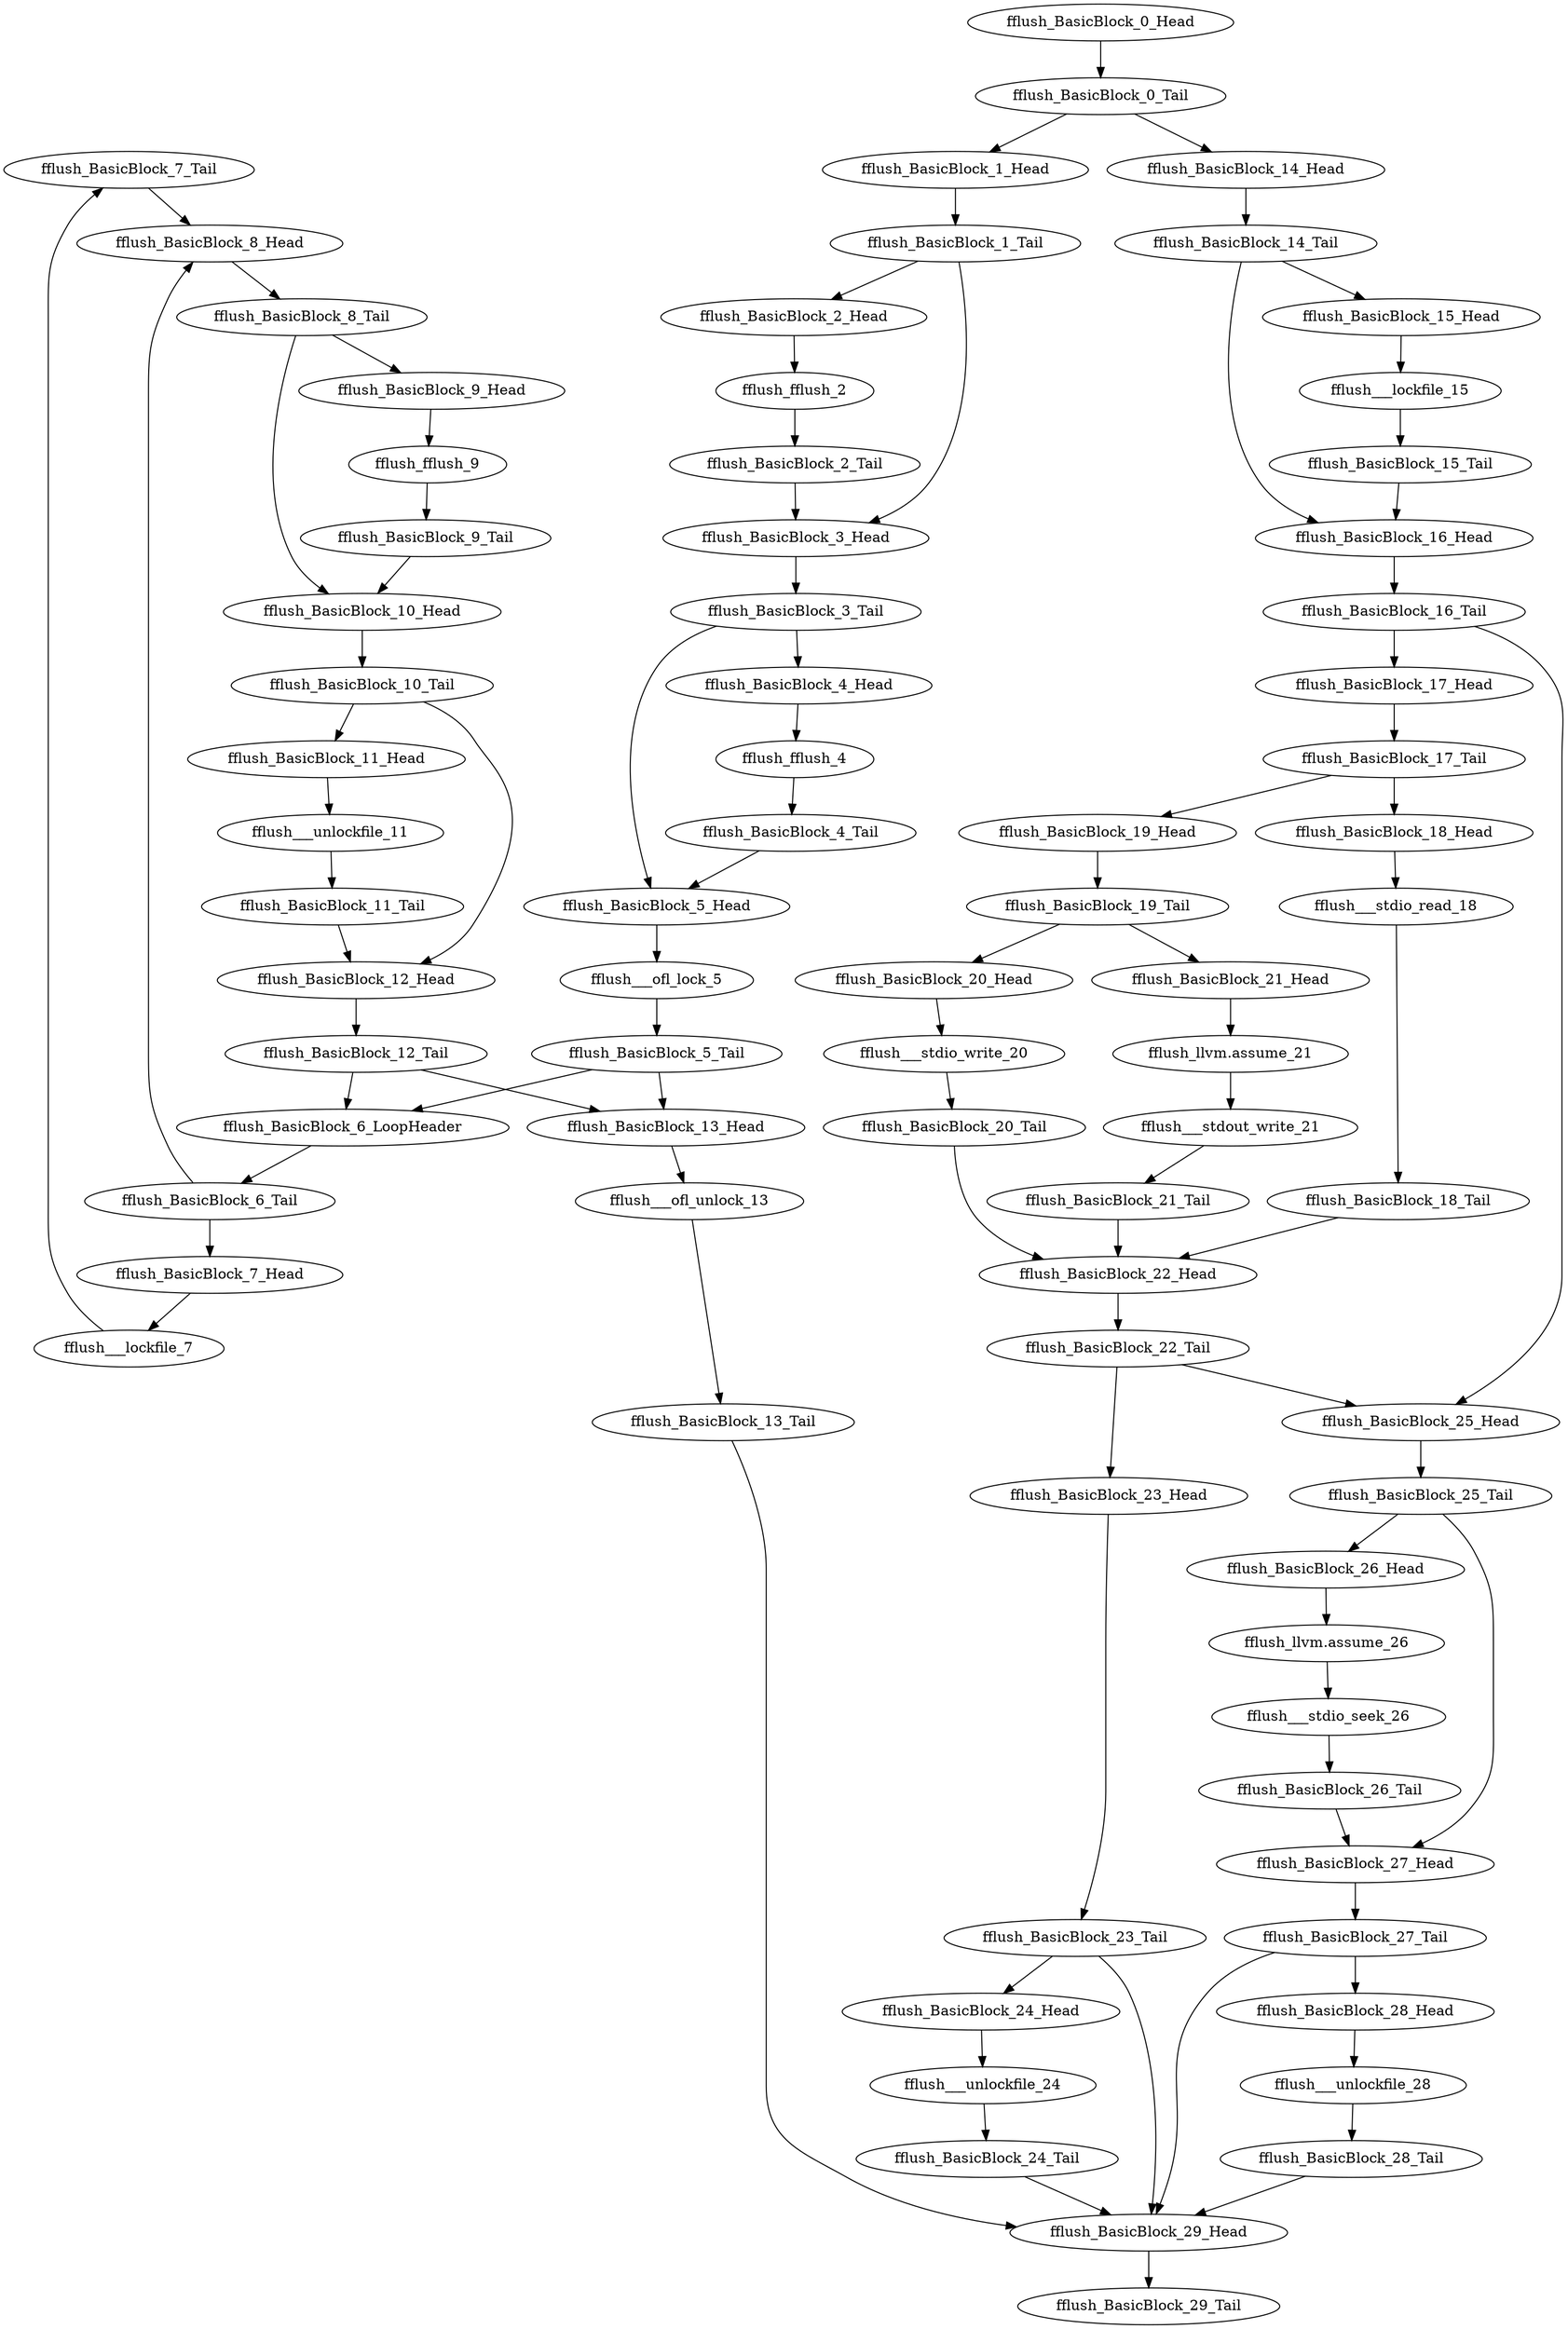 digraph G {
    "fflush_BasicBlock_7_Tail" -> "fflush_BasicBlock_8_Head"
    "fflush___unlockfile_28" -> "fflush_BasicBlock_28_Tail"
    "fflush_BasicBlock_28_Tail" -> "fflush_BasicBlock_29_Head"
    "fflush_BasicBlock_19_Tail" -> "fflush_BasicBlock_20_Head"
    "fflush_BasicBlock_19_Tail" -> "fflush_BasicBlock_21_Head"
    "fflush_BasicBlock_20_Head" -> "fflush___stdio_write_20"
    "fflush___unlockfile_11" -> "fflush_BasicBlock_11_Tail"
    "fflush_BasicBlock_2_Head" -> "fflush_fflush_2"
    "fflush_BasicBlock_4_Head" -> "fflush_fflush_4"
    "fflush_BasicBlock_13_Head" -> "fflush___ofl_unlock_13"
    "fflush_BasicBlock_9_Head" -> "fflush_fflush_9"
    "fflush___lockfile_7" -> "fflush_BasicBlock_7_Tail"
    "fflush_BasicBlock_0_Tail" -> "fflush_BasicBlock_1_Head"
    "fflush_BasicBlock_0_Tail" -> "fflush_BasicBlock_14_Head"
    "fflush_BasicBlock_4_Tail" -> "fflush_BasicBlock_5_Head"
    "fflush_BasicBlock_8_Tail" -> "fflush_BasicBlock_9_Head"
    "fflush_BasicBlock_8_Tail" -> "fflush_BasicBlock_10_Head"
    "fflush_fflush_2" -> "fflush_BasicBlock_2_Tail"
    "fflush_BasicBlock_2_Tail" -> "fflush_BasicBlock_3_Head"
    "fflush_BasicBlock_6_LoopHeader" -> "fflush_BasicBlock_6_Tail"
    "fflush_BasicBlock_12_Tail" -> "fflush_BasicBlock_13_Head"
    "fflush_BasicBlock_12_Tail" -> "fflush_BasicBlock_6_LoopHeader"
    "fflush_BasicBlock_5_Head" -> "fflush___ofl_lock_5"
    "fflush___stdio_write_20" -> "fflush_BasicBlock_20_Tail"
    "fflush_BasicBlock_26_Head" -> "fflush_llvm.assume_26"
    "fflush_llvm.assume_26" -> "fflush___stdio_seek_26"
    "fflush_BasicBlock_17_Tail" -> "fflush_BasicBlock_19_Head"
    "fflush_BasicBlock_17_Tail" -> "fflush_BasicBlock_18_Head"
    "fflush_fflush_4" -> "fflush_BasicBlock_4_Tail"
    "fflush_BasicBlock_20_Tail" -> "fflush_BasicBlock_22_Head"
    "fflush_BasicBlock_21_Head" -> "fflush_llvm.assume_21"
    "fflush_BasicBlock_11_Tail" -> "fflush_BasicBlock_12_Head"
    "fflush_fflush_9" -> "fflush_BasicBlock_9_Tail"
    "fflush_BasicBlock_9_Tail" -> "fflush_BasicBlock_10_Head"
    "fflush_BasicBlock_0_Head" -> "fflush_BasicBlock_0_Tail"
    "fflush_BasicBlock_14_Tail" -> "fflush_BasicBlock_16_Head"
    "fflush_BasicBlock_14_Tail" -> "fflush_BasicBlock_15_Head"
    "fflush_BasicBlock_1_Head" -> "fflush_BasicBlock_1_Tail"
    "fflush_BasicBlock_3_Head" -> "fflush_BasicBlock_3_Tail"
    "fflush_BasicBlock_7_Head" -> "fflush___lockfile_7"
    "fflush_BasicBlock_10_Head" -> "fflush_BasicBlock_10_Tail"
    "fflush_BasicBlock_14_Head" -> "fflush_BasicBlock_14_Tail"
    "fflush_BasicBlock_12_Head" -> "fflush_BasicBlock_12_Tail"
    "fflush_BasicBlock_8_Head" -> "fflush_BasicBlock_8_Tail"
    "fflush_BasicBlock_19_Head" -> "fflush_BasicBlock_19_Tail"
    "fflush_BasicBlock_29_Head" -> "fflush_BasicBlock_29_Tail"
    "fflush___stdio_seek_26" -> "fflush_BasicBlock_26_Tail"
    "fflush_BasicBlock_26_Tail" -> "fflush_BasicBlock_27_Head"
    "fflush_BasicBlock_27_Head" -> "fflush_BasicBlock_27_Tail"
    "fflush_BasicBlock_3_Tail" -> "fflush_BasicBlock_4_Head"
    "fflush_BasicBlock_3_Tail" -> "fflush_BasicBlock_5_Head"
    "fflush_BasicBlock_21_Tail" -> "fflush_BasicBlock_22_Head"
    "fflush_BasicBlock_22_Head" -> "fflush_BasicBlock_22_Tail"
    "fflush_BasicBlock_24_Head" -> "fflush___unlockfile_24"
    "fflush___unlockfile_24" -> "fflush_BasicBlock_24_Tail"
    "fflush_BasicBlock_24_Tail" -> "fflush_BasicBlock_29_Head"
    "fflush_BasicBlock_17_Head" -> "fflush_BasicBlock_17_Tail"
    "fflush_BasicBlock_27_Tail" -> "fflush_BasicBlock_29_Head"
    "fflush_BasicBlock_27_Tail" -> "fflush_BasicBlock_28_Head"
    "fflush_BasicBlock_28_Head" -> "fflush___unlockfile_28"
    "fflush_llvm.assume_21" -> "fflush___stdout_write_21"
    "fflush___stdout_write_21" -> "fflush_BasicBlock_21_Tail"
    "fflush_BasicBlock_10_Tail" -> "fflush_BasicBlock_12_Head"
    "fflush_BasicBlock_10_Tail" -> "fflush_BasicBlock_11_Head"
    "fflush_BasicBlock_6_Tail" -> "fflush_BasicBlock_7_Head"
    "fflush_BasicBlock_6_Tail" -> "fflush_BasicBlock_8_Head"
    "fflush___stdio_read_18" -> "fflush_BasicBlock_18_Tail"
    "fflush_BasicBlock_18_Tail" -> "fflush_BasicBlock_22_Head"
    "fflush___ofl_unlock_13" -> "fflush_BasicBlock_13_Tail"
    "fflush_BasicBlock_13_Tail" -> "fflush_BasicBlock_29_Head"
    "fflush_BasicBlock_15_Tail" -> "fflush_BasicBlock_16_Head"
    "fflush_BasicBlock_25_Head" -> "fflush_BasicBlock_25_Tail"
    "fflush_BasicBlock_25_Tail" -> "fflush_BasicBlock_26_Head"
    "fflush_BasicBlock_25_Tail" -> "fflush_BasicBlock_27_Head"
    "fflush___ofl_lock_5" -> "fflush_BasicBlock_5_Tail"
    "fflush_BasicBlock_5_Tail" -> "fflush_BasicBlock_13_Head"
    "fflush_BasicBlock_5_Tail" -> "fflush_BasicBlock_6_LoopHeader"
    "fflush_BasicBlock_16_Head" -> "fflush_BasicBlock_16_Tail"
    "fflush_BasicBlock_1_Tail" -> "fflush_BasicBlock_2_Head"
    "fflush_BasicBlock_1_Tail" -> "fflush_BasicBlock_3_Head"
    "fflush_BasicBlock_15_Head" -> "fflush___lockfile_15"
    "fflush_BasicBlock_16_Tail" -> "fflush_BasicBlock_17_Head"
    "fflush_BasicBlock_16_Tail" -> "fflush_BasicBlock_25_Head"
    "fflush_BasicBlock_22_Tail" -> "fflush_BasicBlock_25_Head"
    "fflush_BasicBlock_22_Tail" -> "fflush_BasicBlock_23_Head"
    "fflush_BasicBlock_23_Head" -> "fflush_BasicBlock_23_Tail"
    "fflush___lockfile_15" -> "fflush_BasicBlock_15_Tail"
    "fflush_BasicBlock_23_Tail" -> "fflush_BasicBlock_29_Head"
    "fflush_BasicBlock_23_Tail" -> "fflush_BasicBlock_24_Head"
    "fflush_BasicBlock_18_Head" -> "fflush___stdio_read_18"
    "fflush_BasicBlock_11_Head" -> "fflush___unlockfile_11"
}
